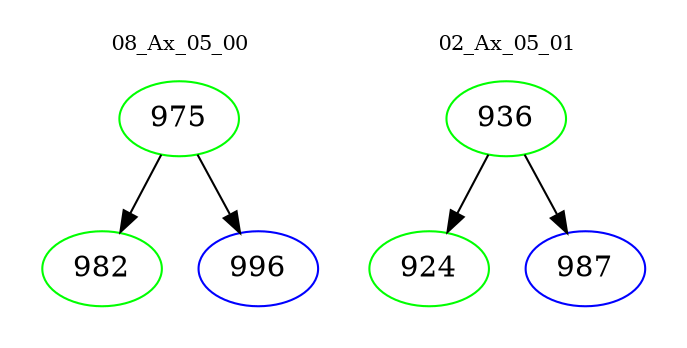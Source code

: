 digraph{
subgraph cluster_0 {
color = white
label = "08_Ax_05_00";
fontsize=10;
T0_975 [label="975", color="green"]
T0_975 -> T0_982 [color="black"]
T0_982 [label="982", color="green"]
T0_975 -> T0_996 [color="black"]
T0_996 [label="996", color="blue"]
}
subgraph cluster_1 {
color = white
label = "02_Ax_05_01";
fontsize=10;
T1_936 [label="936", color="green"]
T1_936 -> T1_924 [color="black"]
T1_924 [label="924", color="green"]
T1_936 -> T1_987 [color="black"]
T1_987 [label="987", color="blue"]
}
}
